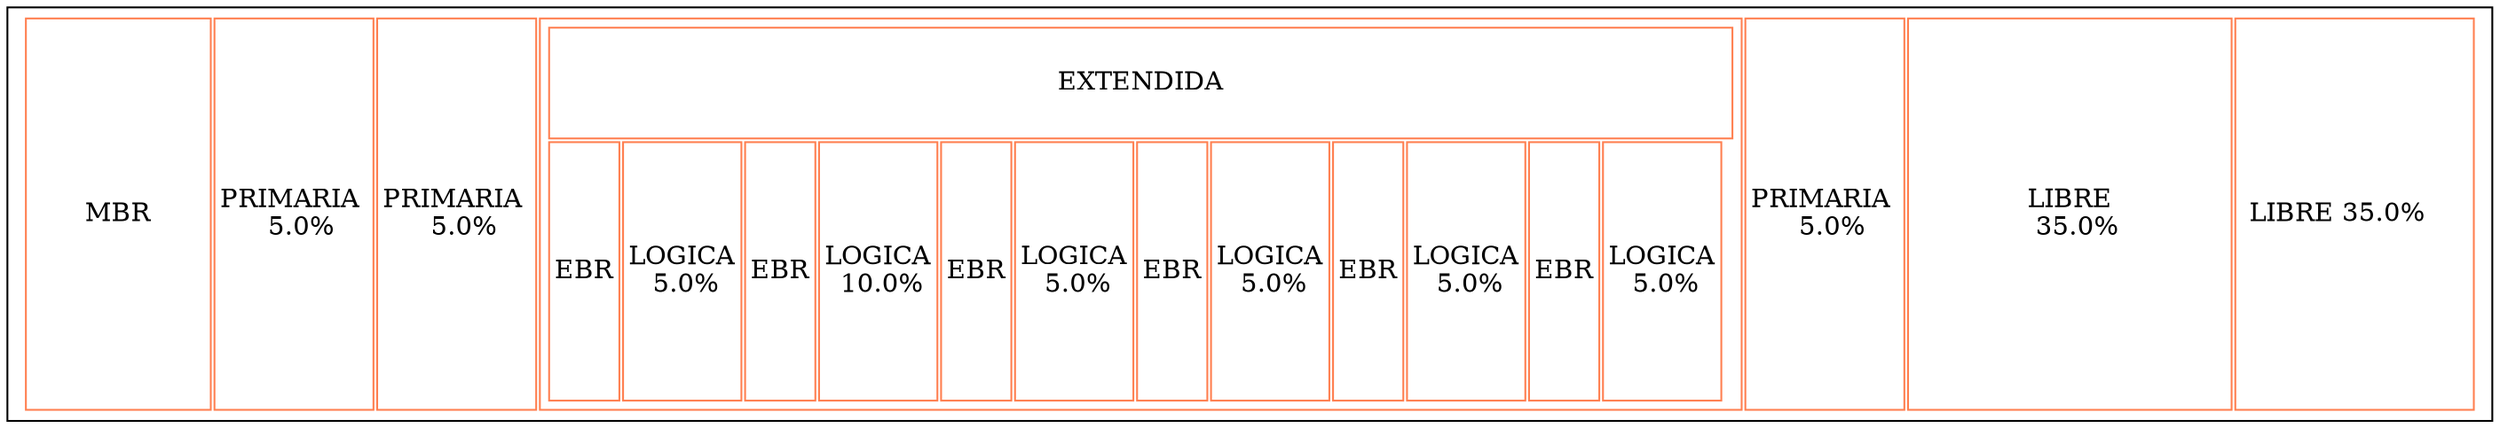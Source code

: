digraph G{
  tbl [
    shape=box
    label=<
     <table border='0' cellborder='1' width='600' height='200' color='coral'>
     <tr>
     <td height='200' width='100'> MBR </td>
     <td height='200' width='25.0'>PRIMARIA <br/>  5.0%</td>
     <td height='200' width='25.0'>PRIMARIA <br/>  5.0%</td>
     <td  height='200' width='50.0'>
     <table border='0'  height='200' WIDTH='50.0' cellborder='1'>
     <tr>  <td height='60' colspan='15'>EXTENDIDA</td>  </tr>
     <tr>
     <td height='140'>EBR</td>
     <td height='140'>LOGICA<br/> 5.0%</td>
     <td height='140'>EBR</td>
     <td height='140'>LOGICA<br/> 10.0%</td>
     <td height='140'>EBR</td>
     <td height='140'>LOGICA<br/> 5.0%</td>
     <td height='140'>EBR</td>
     <td height='140'>LOGICA<br/> 5.0%</td>
     <td height='140'>EBR</td>
     <td height='140'>LOGICA<br/> 5.0%</td>
     <td height='140'>EBR</td>
     <td height='140'>LOGICA<br/> 5.0%</td>
     </tr>
     </table>
     </td>
     <td height='200' width='25.0'>PRIMARIA <br/>  5.0%</td>
     <td height='200' width='175.0'>LIBRE<br/>  35.0%</td>
     <td height='200'> LIBRE 35.0%
     </td>     </tr> 
     </table>        
>];

}